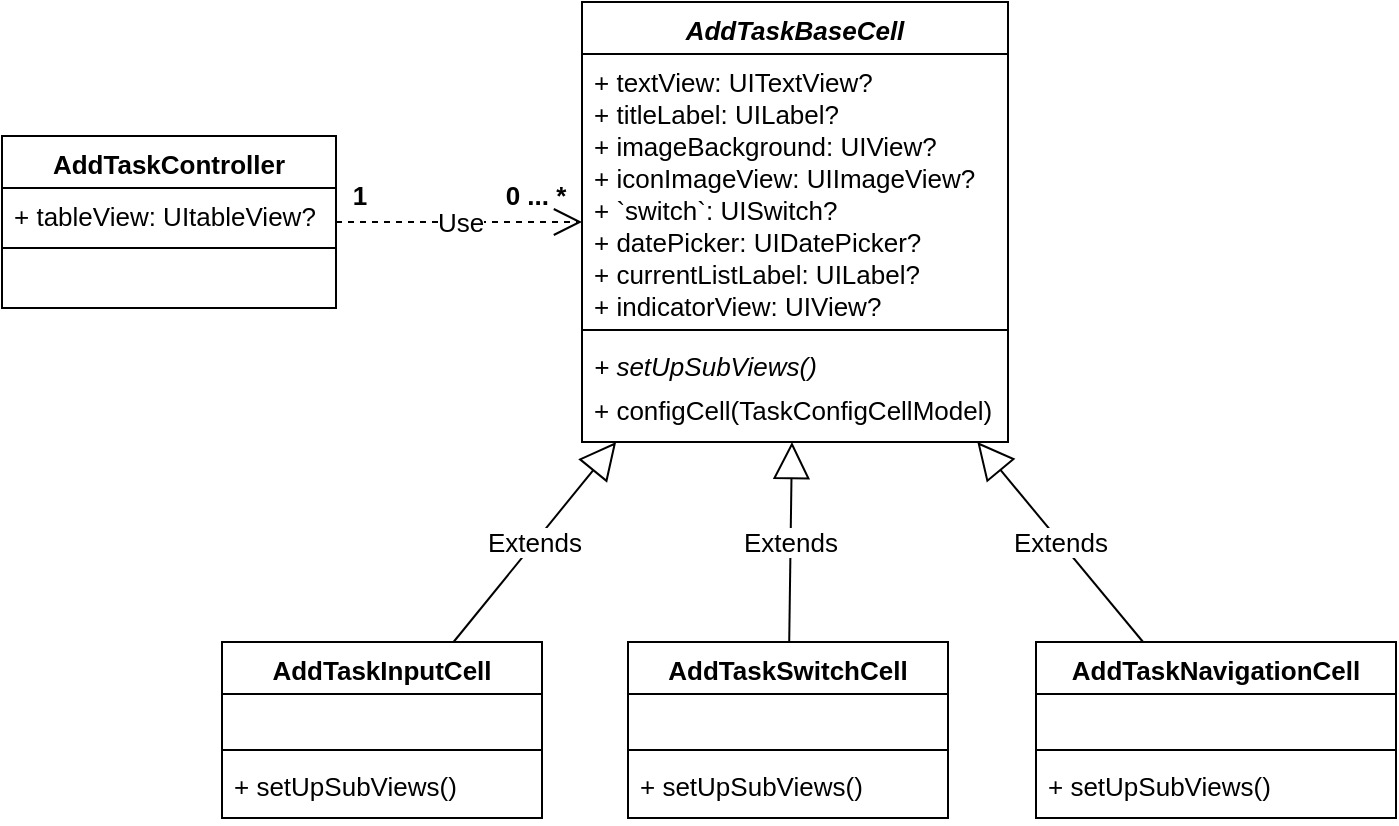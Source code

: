 <mxfile version="17.4.6" type="device"><diagram id="3WqEahnGpgFbrIJxExGD" name="Page-1"><mxGraphModel dx="1065" dy="661" grid="0" gridSize="10" guides="1" tooltips="1" connect="1" arrows="1" fold="1" page="1" pageScale="1" pageWidth="827" pageHeight="1169" math="0" shadow="0"><root><mxCell id="0"/><mxCell id="1" parent="0"/><mxCell id="0vvY3eARYQ-9b2imL8nF-1" value="AddTaskBaseCell" style="swimlane;fontStyle=3;align=center;verticalAlign=top;childLayout=stackLayout;horizontal=1;startSize=26;horizontalStack=0;resizeParent=1;resizeParentMax=0;resizeLast=0;collapsible=1;marginBottom=0;fontSize=13;" vertex="1" parent="1"><mxGeometry x="374" y="452" width="213" height="220" as="geometry"/></mxCell><mxCell id="0vvY3eARYQ-9b2imL8nF-2" value="+ textView: UITextView?&#10;+ titleLabel: UILabel?&#10;+ imageBackground: UIView?&#10;+ iconImageView: UIImageView?&#10;+ `switch`: UISwitch?&#10;+ datePicker: UIDatePicker?&#10;+ currentListLabel: UILabel?&#10;+ indicatorView: UIView?&#10;+ arrowImageView: UIImageView?&#10;&#10;" style="text;strokeColor=none;fillColor=none;align=left;verticalAlign=top;spacingLeft=4;spacingRight=4;overflow=hidden;rotatable=0;points=[[0,0.5],[1,0.5]];portConstraint=eastwest;fontSize=13;" vertex="1" parent="0vvY3eARYQ-9b2imL8nF-1"><mxGeometry y="26" width="213" height="134" as="geometry"/></mxCell><mxCell id="0vvY3eARYQ-9b2imL8nF-3" value="" style="line;strokeWidth=1;fillColor=none;align=left;verticalAlign=middle;spacingTop=-1;spacingLeft=3;spacingRight=3;rotatable=0;labelPosition=right;points=[];portConstraint=eastwest;fontSize=13;" vertex="1" parent="0vvY3eARYQ-9b2imL8nF-1"><mxGeometry y="160" width="213" height="8" as="geometry"/></mxCell><mxCell id="0vvY3eARYQ-9b2imL8nF-4" value="+ setUpSubViews()&#10;" style="text;strokeColor=none;fillColor=none;align=left;verticalAlign=top;spacingLeft=4;spacingRight=4;overflow=hidden;rotatable=0;points=[[0,0.5],[1,0.5]];portConstraint=eastwest;fontStyle=2;fontSize=13;" vertex="1" parent="0vvY3eARYQ-9b2imL8nF-1"><mxGeometry y="168" width="213" height="22" as="geometry"/></mxCell><mxCell id="0vvY3eARYQ-9b2imL8nF-5" value="+ configCell(TaskConfigCellModel)" style="text;strokeColor=none;fillColor=none;align=left;verticalAlign=top;spacingLeft=4;spacingRight=4;overflow=hidden;rotatable=0;points=[[0,0.5],[1,0.5]];portConstraint=eastwest;fontStyle=0;fontSize=13;" vertex="1" parent="0vvY3eARYQ-9b2imL8nF-1"><mxGeometry y="190" width="213" height="30" as="geometry"/></mxCell><mxCell id="0vvY3eARYQ-9b2imL8nF-15" value="AddTaskInputCell" style="swimlane;fontStyle=1;align=center;verticalAlign=top;childLayout=stackLayout;horizontal=1;startSize=26;horizontalStack=0;resizeParent=1;resizeParentMax=0;resizeLast=0;collapsible=1;marginBottom=0;fontSize=13;" vertex="1" parent="1"><mxGeometry x="194" y="772" width="160" height="88" as="geometry"/></mxCell><mxCell id="0vvY3eARYQ-9b2imL8nF-16" value=" " style="text;strokeColor=none;fillColor=none;align=left;verticalAlign=top;spacingLeft=4;spacingRight=4;overflow=hidden;rotatable=0;points=[[0,0.5],[1,0.5]];portConstraint=eastwest;fontSize=13;" vertex="1" parent="0vvY3eARYQ-9b2imL8nF-15"><mxGeometry y="26" width="160" height="24" as="geometry"/></mxCell><mxCell id="0vvY3eARYQ-9b2imL8nF-17" value="" style="line;strokeWidth=1;fillColor=none;align=left;verticalAlign=middle;spacingTop=-1;spacingLeft=3;spacingRight=3;rotatable=0;labelPosition=right;points=[];portConstraint=eastwest;fontSize=13;" vertex="1" parent="0vvY3eARYQ-9b2imL8nF-15"><mxGeometry y="50" width="160" height="8" as="geometry"/></mxCell><mxCell id="0vvY3eARYQ-9b2imL8nF-18" value="+ setUpSubViews()&#10;" style="text;strokeColor=none;fillColor=none;align=left;verticalAlign=top;spacingLeft=4;spacingRight=4;overflow=hidden;rotatable=0;points=[[0,0.5],[1,0.5]];portConstraint=eastwest;fontStyle=0;fontSize=13;" vertex="1" parent="0vvY3eARYQ-9b2imL8nF-15"><mxGeometry y="58" width="160" height="30" as="geometry"/></mxCell><mxCell id="0vvY3eARYQ-9b2imL8nF-20" value="AddTaskSwitchCell" style="swimlane;fontStyle=1;align=center;verticalAlign=top;childLayout=stackLayout;horizontal=1;startSize=26;horizontalStack=0;resizeParent=1;resizeParentMax=0;resizeLast=0;collapsible=1;marginBottom=0;fontSize=13;" vertex="1" parent="1"><mxGeometry x="397" y="772" width="160" height="88" as="geometry"/></mxCell><mxCell id="0vvY3eARYQ-9b2imL8nF-21" value=" " style="text;strokeColor=none;fillColor=none;align=left;verticalAlign=top;spacingLeft=4;spacingRight=4;overflow=hidden;rotatable=0;points=[[0,0.5],[1,0.5]];portConstraint=eastwest;fontSize=13;" vertex="1" parent="0vvY3eARYQ-9b2imL8nF-20"><mxGeometry y="26" width="160" height="24" as="geometry"/></mxCell><mxCell id="0vvY3eARYQ-9b2imL8nF-22" value="" style="line;strokeWidth=1;fillColor=none;align=left;verticalAlign=middle;spacingTop=-1;spacingLeft=3;spacingRight=3;rotatable=0;labelPosition=right;points=[];portConstraint=eastwest;fontSize=13;" vertex="1" parent="0vvY3eARYQ-9b2imL8nF-20"><mxGeometry y="50" width="160" height="8" as="geometry"/></mxCell><mxCell id="0vvY3eARYQ-9b2imL8nF-23" value="+ setUpSubViews()&#10;" style="text;strokeColor=none;fillColor=none;align=left;verticalAlign=top;spacingLeft=4;spacingRight=4;overflow=hidden;rotatable=0;points=[[0,0.5],[1,0.5]];portConstraint=eastwest;fontStyle=0;fontSize=13;" vertex="1" parent="0vvY3eARYQ-9b2imL8nF-20"><mxGeometry y="58" width="160" height="30" as="geometry"/></mxCell><mxCell id="0vvY3eARYQ-9b2imL8nF-24" value="AddTaskNavigationCell" style="swimlane;fontStyle=1;align=center;verticalAlign=top;childLayout=stackLayout;horizontal=1;startSize=26;horizontalStack=0;resizeParent=1;resizeParentMax=0;resizeLast=0;collapsible=1;marginBottom=0;fontSize=13;" vertex="1" parent="1"><mxGeometry x="601" y="772" width="180" height="88" as="geometry"/></mxCell><mxCell id="0vvY3eARYQ-9b2imL8nF-25" value=" " style="text;strokeColor=none;fillColor=none;align=left;verticalAlign=top;spacingLeft=4;spacingRight=4;overflow=hidden;rotatable=0;points=[[0,0.5],[1,0.5]];portConstraint=eastwest;fontSize=13;" vertex="1" parent="0vvY3eARYQ-9b2imL8nF-24"><mxGeometry y="26" width="180" height="24" as="geometry"/></mxCell><mxCell id="0vvY3eARYQ-9b2imL8nF-26" value="" style="line;strokeWidth=1;fillColor=none;align=left;verticalAlign=middle;spacingTop=-1;spacingLeft=3;spacingRight=3;rotatable=0;labelPosition=right;points=[];portConstraint=eastwest;fontSize=13;" vertex="1" parent="0vvY3eARYQ-9b2imL8nF-24"><mxGeometry y="50" width="180" height="8" as="geometry"/></mxCell><mxCell id="0vvY3eARYQ-9b2imL8nF-27" value="+ setUpSubViews()&#10;" style="text;strokeColor=none;fillColor=none;align=left;verticalAlign=top;spacingLeft=4;spacingRight=4;overflow=hidden;rotatable=0;points=[[0,0.5],[1,0.5]];portConstraint=eastwest;fontStyle=0;fontSize=13;" vertex="1" parent="0vvY3eARYQ-9b2imL8nF-24"><mxGeometry y="58" width="180" height="30" as="geometry"/></mxCell><mxCell id="0vvY3eARYQ-9b2imL8nF-28" value="Extends" style="endArrow=block;endSize=16;endFill=0;html=1;rounded=0;fontSize=13;" edge="1" parent="1" source="0vvY3eARYQ-9b2imL8nF-15" target="0vvY3eARYQ-9b2imL8nF-1"><mxGeometry width="160" relative="1" as="geometry"><mxPoint x="296" y="704" as="sourcePoint"/><mxPoint x="456" y="704" as="targetPoint"/></mxGeometry></mxCell><mxCell id="0vvY3eARYQ-9b2imL8nF-29" value="Extends" style="endArrow=block;endSize=16;endFill=0;html=1;rounded=0;fontSize=13;" edge="1" parent="1" source="0vvY3eARYQ-9b2imL8nF-20" target="0vvY3eARYQ-9b2imL8nF-1"><mxGeometry width="160" relative="1" as="geometry"><mxPoint x="340.176" y="782" as="sourcePoint"/><mxPoint x="467.849" y="682" as="targetPoint"/></mxGeometry></mxCell><mxCell id="0vvY3eARYQ-9b2imL8nF-30" value="Extends" style="endArrow=block;endSize=16;endFill=0;html=1;rounded=0;fontSize=13;" edge="1" parent="1" source="0vvY3eARYQ-9b2imL8nF-24" target="0vvY3eARYQ-9b2imL8nF-1"><mxGeometry width="160" relative="1" as="geometry"><mxPoint x="487" y="782" as="sourcePoint"/><mxPoint x="487" y="682" as="targetPoint"/></mxGeometry></mxCell><mxCell id="0vvY3eARYQ-9b2imL8nF-31" value="AddTaskController" style="swimlane;fontStyle=1;align=center;verticalAlign=top;childLayout=stackLayout;horizontal=1;startSize=26;horizontalStack=0;resizeParent=1;resizeParentMax=0;resizeLast=0;collapsible=1;marginBottom=0;fontSize=13;" vertex="1" parent="1"><mxGeometry x="84" y="519" width="167" height="86" as="geometry"/></mxCell><mxCell id="0vvY3eARYQ-9b2imL8nF-32" value="+ tableView: UItableView?" style="text;strokeColor=none;fillColor=none;align=left;verticalAlign=top;spacingLeft=4;spacingRight=4;overflow=hidden;rotatable=0;points=[[0,0.5],[1,0.5]];portConstraint=eastwest;fontSize=13;" vertex="1" parent="0vvY3eARYQ-9b2imL8nF-31"><mxGeometry y="26" width="167" height="26" as="geometry"/></mxCell><mxCell id="0vvY3eARYQ-9b2imL8nF-33" value="" style="line;strokeWidth=1;fillColor=none;align=left;verticalAlign=middle;spacingTop=-1;spacingLeft=3;spacingRight=3;rotatable=0;labelPosition=right;points=[];portConstraint=eastwest;fontSize=13;" vertex="1" parent="0vvY3eARYQ-9b2imL8nF-31"><mxGeometry y="52" width="167" height="8" as="geometry"/></mxCell><mxCell id="0vvY3eARYQ-9b2imL8nF-34" value=" " style="text;strokeColor=none;fillColor=none;align=left;verticalAlign=top;spacingLeft=4;spacingRight=4;overflow=hidden;rotatable=0;points=[[0,0.5],[1,0.5]];portConstraint=eastwest;fontSize=13;" vertex="1" parent="0vvY3eARYQ-9b2imL8nF-31"><mxGeometry y="60" width="167" height="26" as="geometry"/></mxCell><mxCell id="0vvY3eARYQ-9b2imL8nF-35" value="Use" style="endArrow=open;endSize=12;dashed=1;html=1;rounded=0;fontSize=13;" edge="1" parent="1" source="0vvY3eARYQ-9b2imL8nF-31" target="0vvY3eARYQ-9b2imL8nF-1"><mxGeometry width="160" relative="1" as="geometry"><mxPoint x="312" y="664" as="sourcePoint"/><mxPoint x="472" y="664" as="targetPoint"/></mxGeometry></mxCell><mxCell id="0vvY3eARYQ-9b2imL8nF-36" value="0 ... *" style="text;align=center;fontStyle=1;verticalAlign=middle;spacingLeft=3;spacingRight=3;strokeColor=none;rotatable=0;points=[[0,0.5],[1,0.5]];portConstraint=eastwest;fontSize=13;" vertex="1" parent="1"><mxGeometry x="311" y="535" width="80" height="26" as="geometry"/></mxCell><mxCell id="0vvY3eARYQ-9b2imL8nF-37" value="1" style="text;align=center;fontStyle=1;verticalAlign=middle;spacingLeft=3;spacingRight=3;strokeColor=none;rotatable=0;points=[[0,0.5],[1,0.5]];portConstraint=eastwest;fontSize=13;" vertex="1" parent="1"><mxGeometry x="223" y="535" width="80" height="26" as="geometry"/></mxCell></root></mxGraphModel></diagram></mxfile>